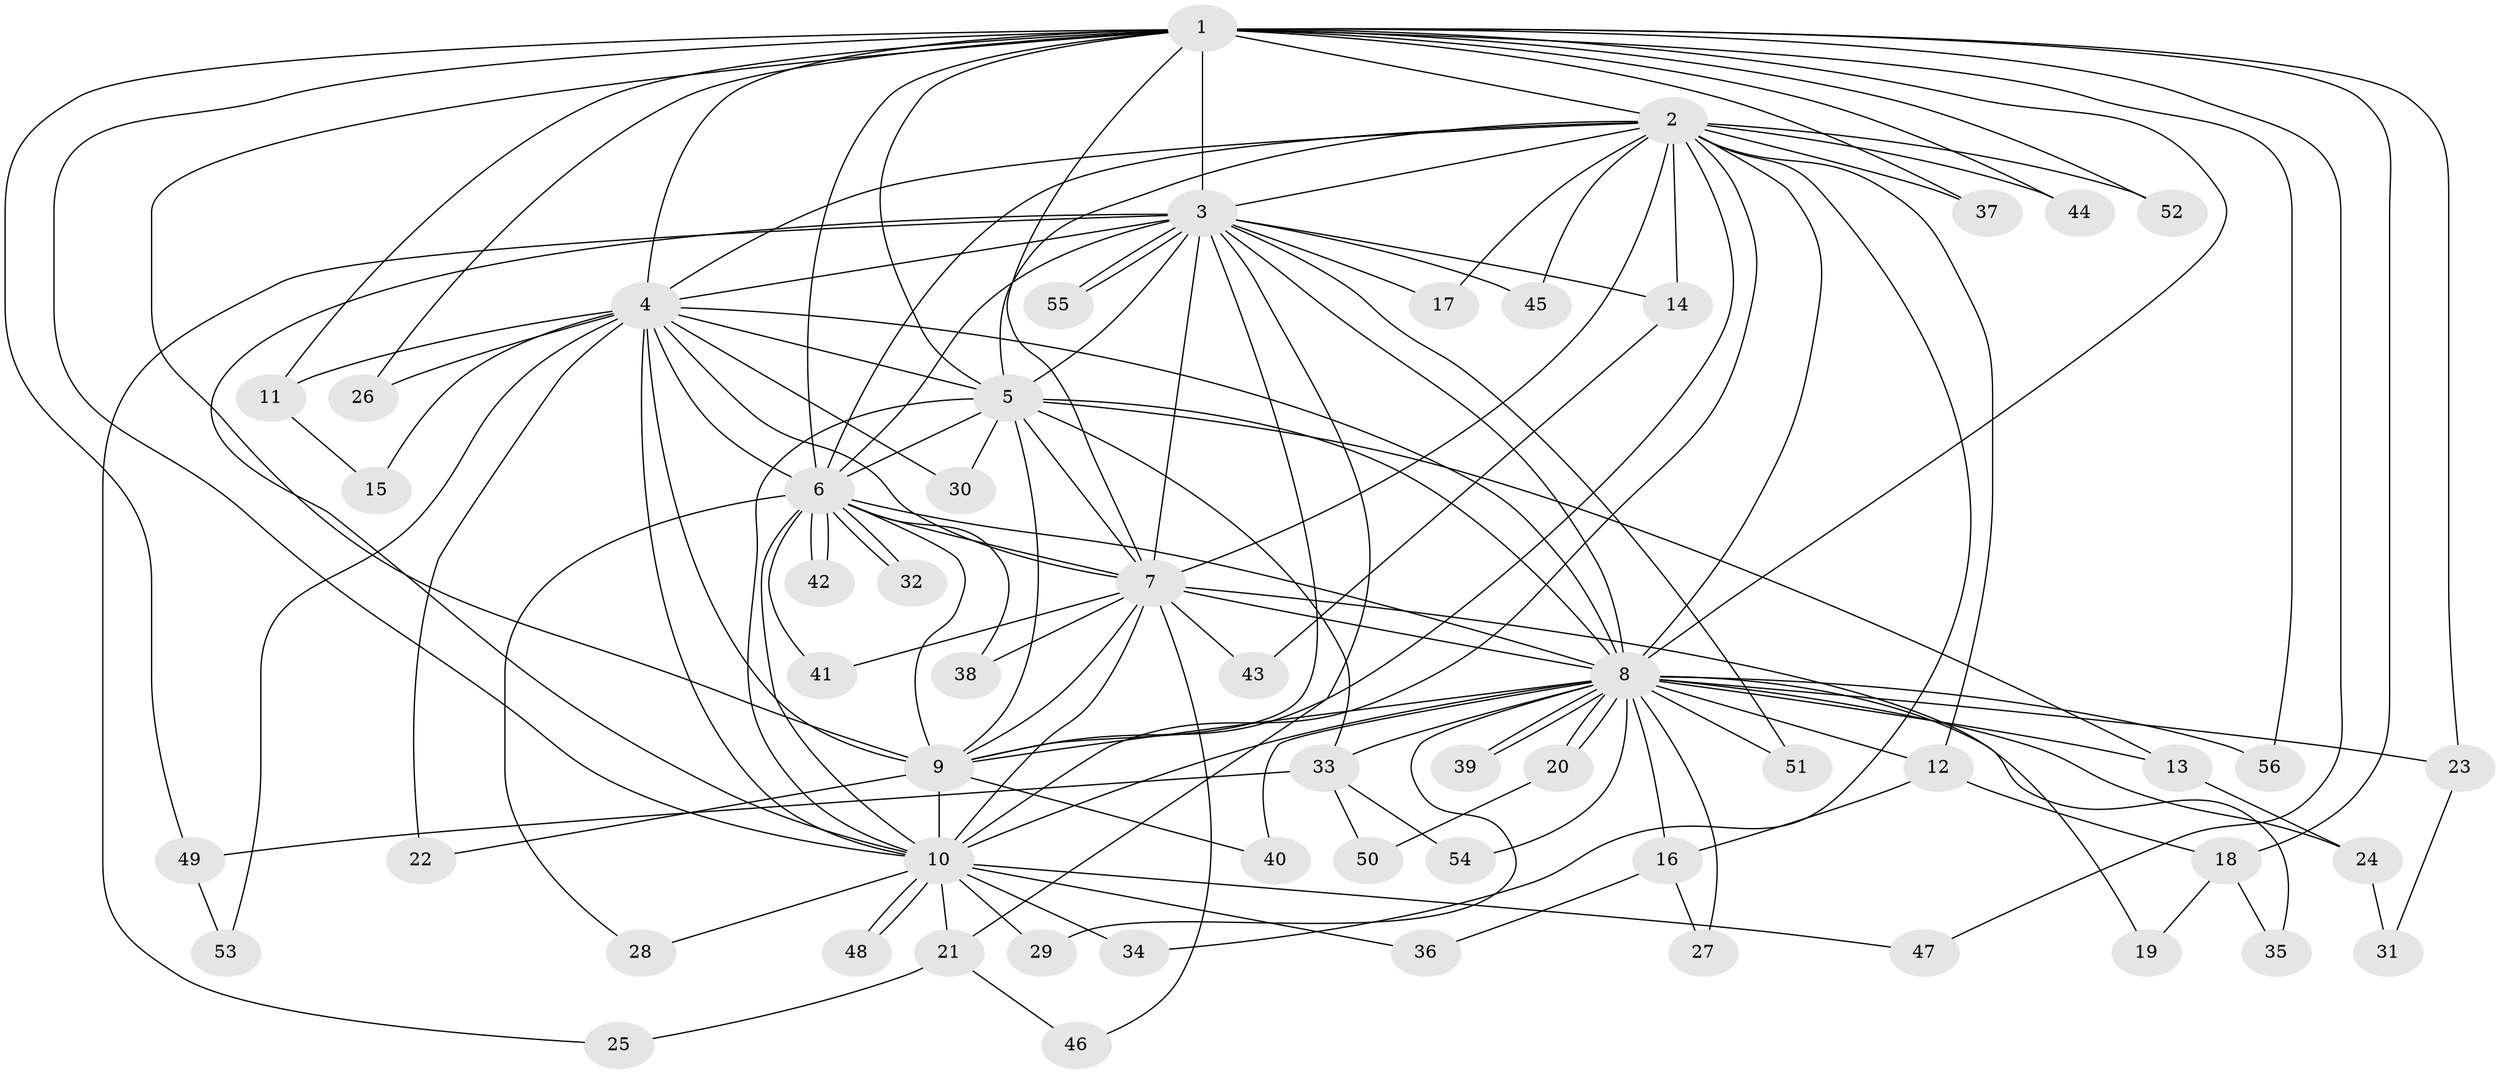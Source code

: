 // Generated by graph-tools (version 1.1) at 2025/01/03/09/25 03:01:13]
// undirected, 56 vertices, 137 edges
graph export_dot {
graph [start="1"]
  node [color=gray90,style=filled];
  1;
  2;
  3;
  4;
  5;
  6;
  7;
  8;
  9;
  10;
  11;
  12;
  13;
  14;
  15;
  16;
  17;
  18;
  19;
  20;
  21;
  22;
  23;
  24;
  25;
  26;
  27;
  28;
  29;
  30;
  31;
  32;
  33;
  34;
  35;
  36;
  37;
  38;
  39;
  40;
  41;
  42;
  43;
  44;
  45;
  46;
  47;
  48;
  49;
  50;
  51;
  52;
  53;
  54;
  55;
  56;
  1 -- 2;
  1 -- 3;
  1 -- 4;
  1 -- 5;
  1 -- 6;
  1 -- 7;
  1 -- 8;
  1 -- 9;
  1 -- 10;
  1 -- 11;
  1 -- 18;
  1 -- 23;
  1 -- 26;
  1 -- 37;
  1 -- 44;
  1 -- 47;
  1 -- 49;
  1 -- 52;
  1 -- 56;
  2 -- 3;
  2 -- 4;
  2 -- 5;
  2 -- 6;
  2 -- 7;
  2 -- 8;
  2 -- 9;
  2 -- 10;
  2 -- 12;
  2 -- 14;
  2 -- 17;
  2 -- 34;
  2 -- 37;
  2 -- 44;
  2 -- 45;
  2 -- 52;
  3 -- 4;
  3 -- 5;
  3 -- 6;
  3 -- 7;
  3 -- 8;
  3 -- 9;
  3 -- 10;
  3 -- 14;
  3 -- 17;
  3 -- 21;
  3 -- 25;
  3 -- 45;
  3 -- 51;
  3 -- 55;
  3 -- 55;
  4 -- 5;
  4 -- 6;
  4 -- 7;
  4 -- 8;
  4 -- 9;
  4 -- 10;
  4 -- 11;
  4 -- 15;
  4 -- 22;
  4 -- 26;
  4 -- 30;
  4 -- 53;
  5 -- 6;
  5 -- 7;
  5 -- 8;
  5 -- 9;
  5 -- 10;
  5 -- 13;
  5 -- 30;
  5 -- 33;
  6 -- 7;
  6 -- 8;
  6 -- 9;
  6 -- 10;
  6 -- 28;
  6 -- 32;
  6 -- 32;
  6 -- 38;
  6 -- 41;
  6 -- 42;
  6 -- 42;
  7 -- 8;
  7 -- 9;
  7 -- 10;
  7 -- 19;
  7 -- 38;
  7 -- 41;
  7 -- 43;
  7 -- 46;
  8 -- 9;
  8 -- 10;
  8 -- 12;
  8 -- 13;
  8 -- 16;
  8 -- 20;
  8 -- 20;
  8 -- 23;
  8 -- 24;
  8 -- 27;
  8 -- 29;
  8 -- 33;
  8 -- 35;
  8 -- 39;
  8 -- 39;
  8 -- 40;
  8 -- 51;
  8 -- 54;
  8 -- 56;
  9 -- 10;
  9 -- 22;
  9 -- 40;
  10 -- 21;
  10 -- 28;
  10 -- 29;
  10 -- 34;
  10 -- 36;
  10 -- 47;
  10 -- 48;
  10 -- 48;
  11 -- 15;
  12 -- 16;
  12 -- 18;
  13 -- 24;
  14 -- 43;
  16 -- 27;
  16 -- 36;
  18 -- 19;
  18 -- 35;
  20 -- 50;
  21 -- 25;
  21 -- 46;
  23 -- 31;
  24 -- 31;
  33 -- 49;
  33 -- 50;
  33 -- 54;
  49 -- 53;
}
